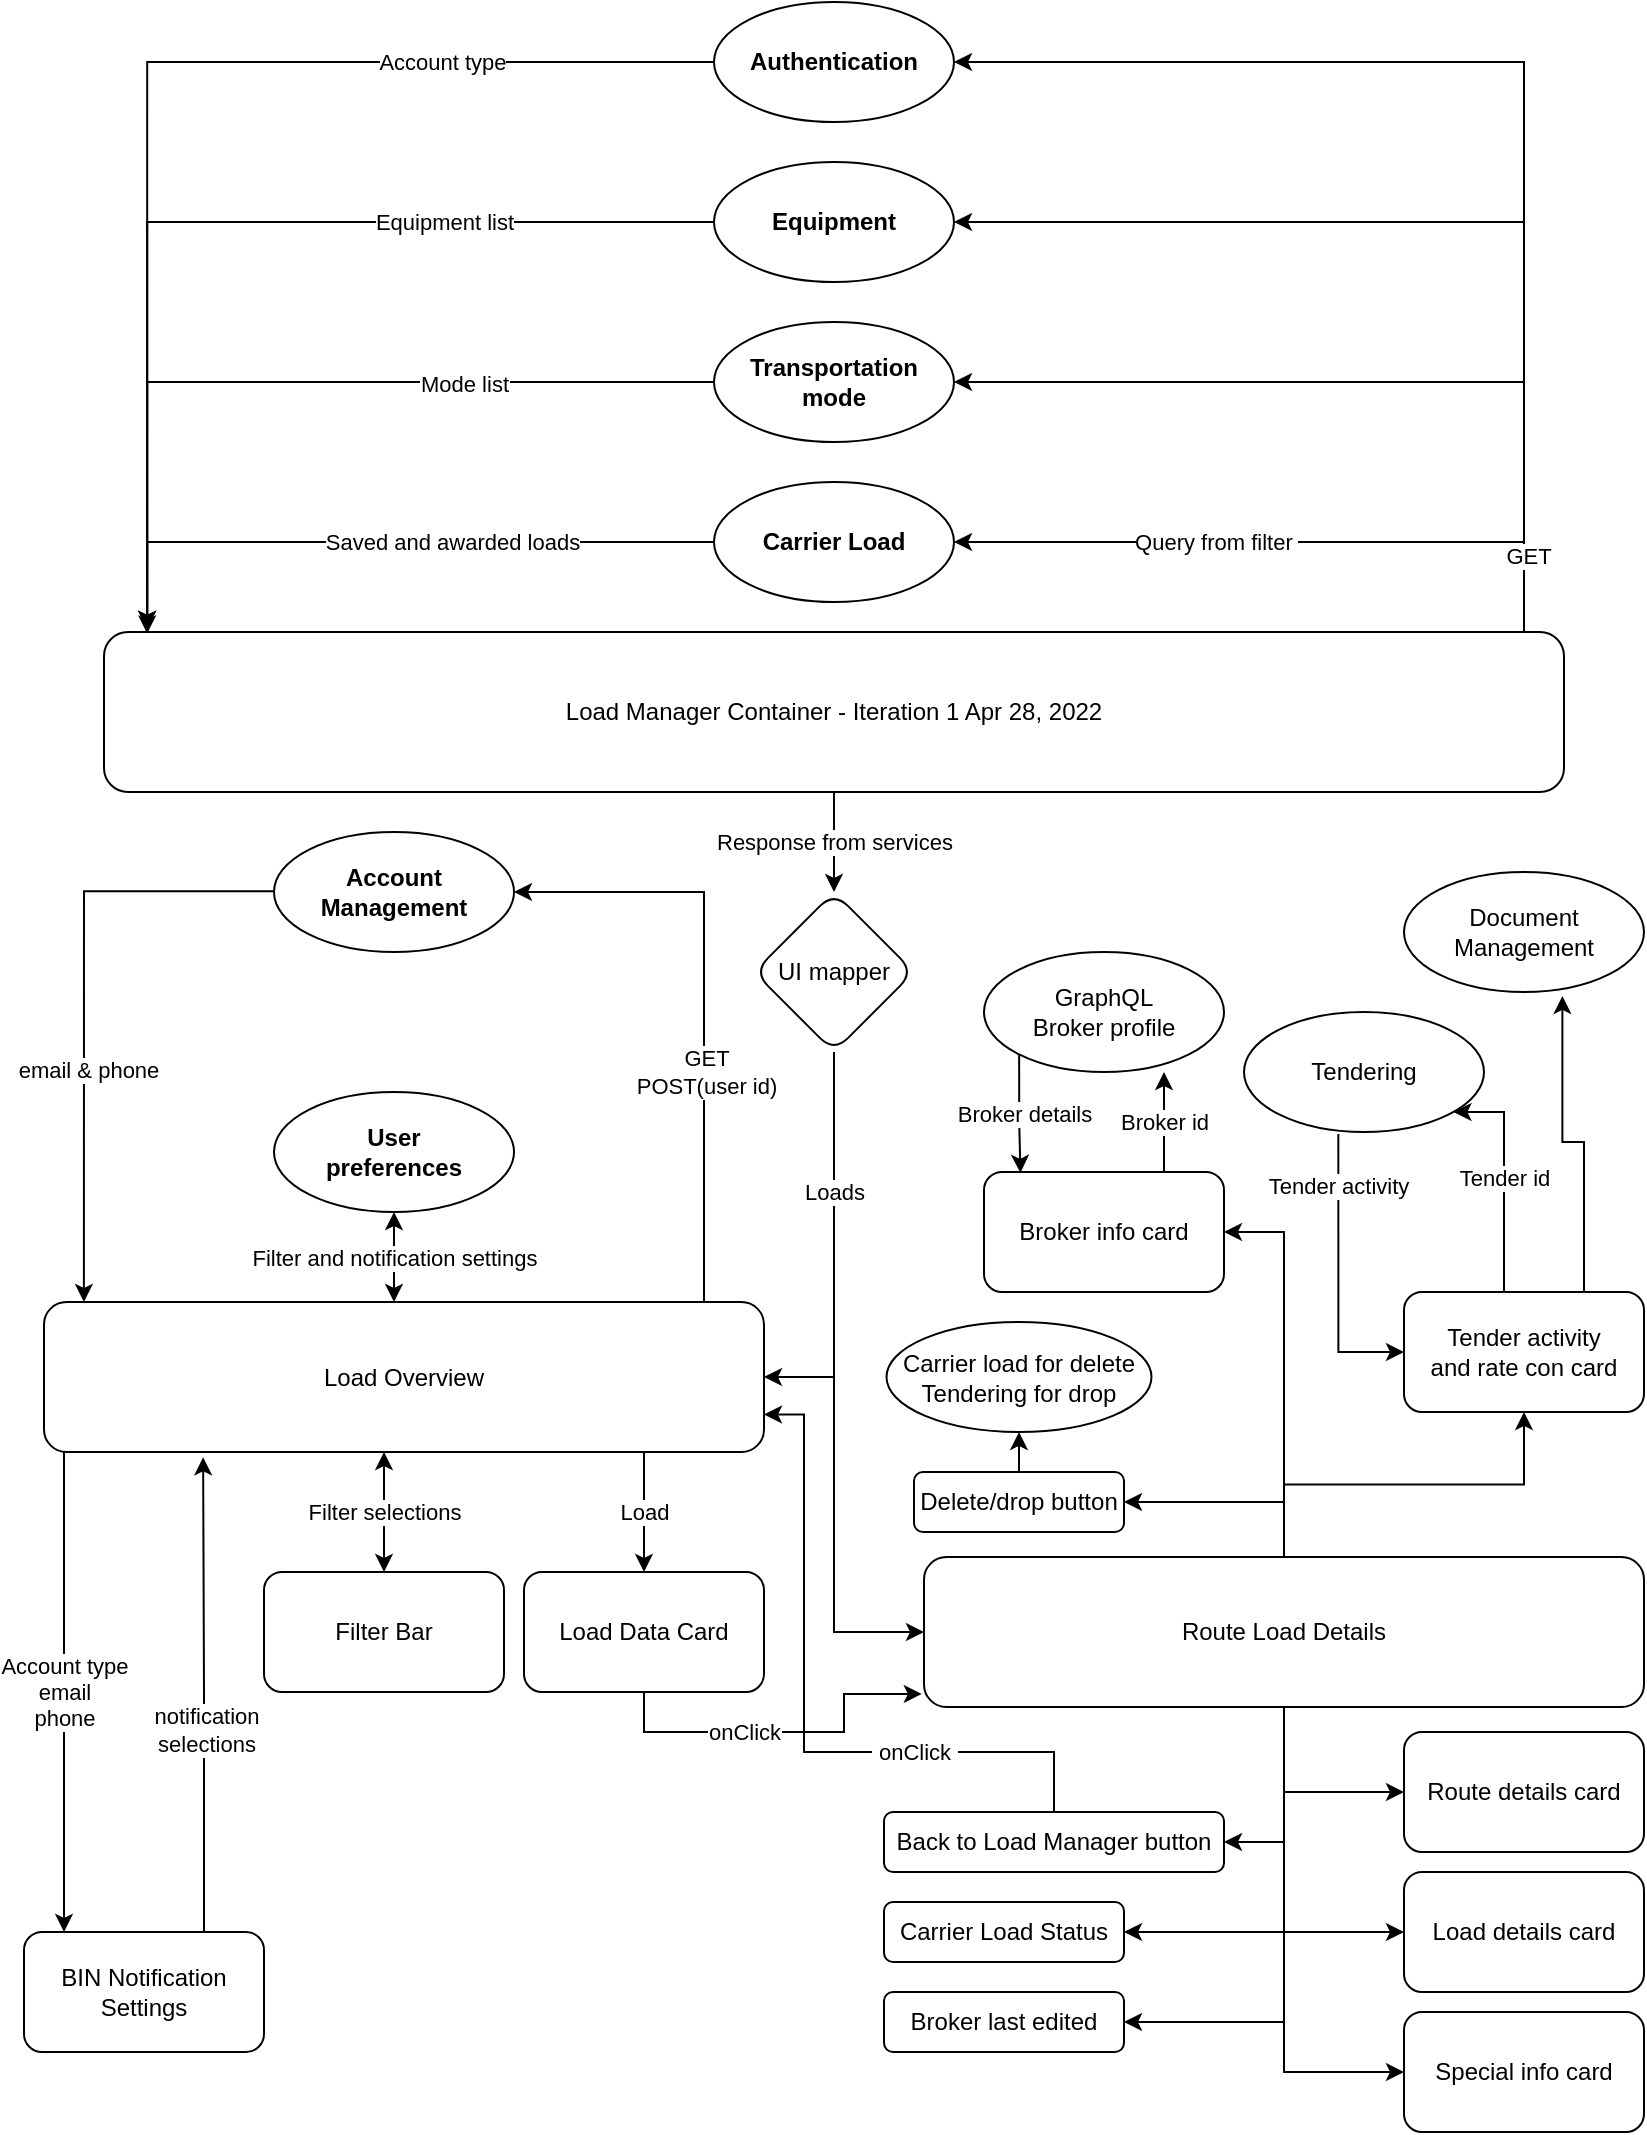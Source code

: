 <mxfile version="17.4.6" type="github">
  <diagram id="Wk8CYTFuplVzRF4KS6Ps" name="Page-1">
    <mxGraphModel dx="850" dy="2353" grid="1" gridSize="10" guides="1" tooltips="1" connect="1" arrows="1" fold="1" page="1" pageScale="1" pageWidth="850" pageHeight="1100" math="0" shadow="0">
      <root>
        <mxCell id="0" />
        <mxCell id="1" parent="0" />
        <mxCell id="cnExMDElmopR4B2y_THm-6" value="" style="edgeStyle=orthogonalEdgeStyle;rounded=0;orthogonalLoop=1;jettySize=auto;html=1;" parent="1" target="cnExMDElmopR4B2y_THm-5" edge="1">
          <mxGeometry relative="1" as="geometry">
            <mxPoint x="770" y="-760" as="sourcePoint" />
            <Array as="points">
              <mxPoint x="770" y="-1045" />
            </Array>
          </mxGeometry>
        </mxCell>
        <mxCell id="cnExMDElmopR4B2y_THm-9" value="" style="edgeStyle=orthogonalEdgeStyle;rounded=0;orthogonalLoop=1;jettySize=auto;html=1;" parent="1" target="cnExMDElmopR4B2y_THm-8" edge="1">
          <mxGeometry relative="1" as="geometry">
            <mxPoint x="770" y="-760" as="sourcePoint" />
            <Array as="points">
              <mxPoint x="770" y="-965" />
            </Array>
          </mxGeometry>
        </mxCell>
        <mxCell id="cnExMDElmopR4B2y_THm-11" value="" style="edgeStyle=orthogonalEdgeStyle;rounded=0;orthogonalLoop=1;jettySize=auto;html=1;" parent="1" target="cnExMDElmopR4B2y_THm-10" edge="1">
          <mxGeometry relative="1" as="geometry">
            <mxPoint x="770" y="-760" as="sourcePoint" />
            <Array as="points">
              <mxPoint x="770" y="-885" />
            </Array>
          </mxGeometry>
        </mxCell>
        <mxCell id="cnExMDElmopR4B2y_THm-13" value="Query from filter&amp;nbsp;" style="edgeStyle=orthogonalEdgeStyle;rounded=0;orthogonalLoop=1;jettySize=auto;html=1;" parent="1" target="cnExMDElmopR4B2y_THm-12" edge="1">
          <mxGeometry x="0.205" relative="1" as="geometry">
            <mxPoint x="770" y="-760" as="sourcePoint" />
            <Array as="points">
              <mxPoint x="770" y="-805" />
            </Array>
            <mxPoint as="offset" />
          </mxGeometry>
        </mxCell>
        <mxCell id="cnExMDElmopR4B2y_THm-24" value="GET" style="edgeLabel;html=1;align=center;verticalAlign=middle;resizable=0;points=[];" parent="cnExMDElmopR4B2y_THm-13" vertex="1" connectable="0">
          <mxGeometry x="-0.769" y="-2" relative="1" as="geometry">
            <mxPoint as="offset" />
          </mxGeometry>
        </mxCell>
        <mxCell id="cnExMDElmopR4B2y_THm-19" value="Account type" style="edgeStyle=orthogonalEdgeStyle;rounded=0;orthogonalLoop=1;jettySize=auto;html=1;exitX=0;exitY=0.5;exitDx=0;exitDy=0;entryX=0.054;entryY=-0.002;entryDx=0;entryDy=0;entryPerimeter=0;" parent="1" source="cnExMDElmopR4B2y_THm-5" edge="1">
          <mxGeometry x="-0.518" relative="1" as="geometry">
            <mxPoint x="81.58" y="-761.57" as="targetPoint" />
            <Array as="points">
              <mxPoint x="82" y="-1045" />
            </Array>
            <mxPoint as="offset" />
          </mxGeometry>
        </mxCell>
        <mxCell id="cnExMDElmopR4B2y_THm-5" value="Authentication" style="ellipse;whiteSpace=wrap;html=1;fontStyle=1;startSize=23;" parent="1" vertex="1">
          <mxGeometry x="365" y="-1075" width="120" height="60" as="geometry" />
        </mxCell>
        <mxCell id="cnExMDElmopR4B2y_THm-20" value="Equipment list" style="edgeStyle=orthogonalEdgeStyle;rounded=0;orthogonalLoop=1;jettySize=auto;html=1;entryX=0.054;entryY=-0.002;entryDx=0;entryDy=0;entryPerimeter=0;" parent="1" source="cnExMDElmopR4B2y_THm-8" edge="1">
          <mxGeometry x="-0.444" relative="1" as="geometry">
            <mxPoint x="81.58" y="-761.57" as="targetPoint" />
            <Array as="points">
              <mxPoint x="82" y="-965" />
            </Array>
            <mxPoint as="offset" />
          </mxGeometry>
        </mxCell>
        <mxCell id="cnExMDElmopR4B2y_THm-8" value="Equipment" style="ellipse;whiteSpace=wrap;html=1;fontStyle=1;startSize=23;" parent="1" vertex="1">
          <mxGeometry x="365" y="-995" width="120" height="60" as="geometry" />
        </mxCell>
        <mxCell id="cnExMDElmopR4B2y_THm-21" style="edgeStyle=orthogonalEdgeStyle;rounded=0;orthogonalLoop=1;jettySize=auto;html=1;exitX=0;exitY=0.5;exitDx=0;exitDy=0;entryX=0.054;entryY=-0.002;entryDx=0;entryDy=0;entryPerimeter=0;" parent="1" source="cnExMDElmopR4B2y_THm-10" edge="1">
          <mxGeometry relative="1" as="geometry">
            <mxPoint x="81.58" y="-761.57" as="targetPoint" />
            <Array as="points">
              <mxPoint x="82" y="-885" />
            </Array>
          </mxGeometry>
        </mxCell>
        <mxCell id="cnExMDElmopR4B2y_THm-23" value="Mode list" style="edgeLabel;html=1;align=center;verticalAlign=middle;resizable=0;points=[];" parent="cnExMDElmopR4B2y_THm-21" vertex="1" connectable="0">
          <mxGeometry x="-0.384" y="1" relative="1" as="geometry">
            <mxPoint as="offset" />
          </mxGeometry>
        </mxCell>
        <mxCell id="cnExMDElmopR4B2y_THm-10" value="Transportation mode" style="ellipse;whiteSpace=wrap;html=1;fontStyle=1;startSize=23;" parent="1" vertex="1">
          <mxGeometry x="365" y="-915" width="120" height="60" as="geometry" />
        </mxCell>
        <mxCell id="cnExMDElmopR4B2y_THm-22" value="Saved and awarded loads" style="edgeStyle=orthogonalEdgeStyle;rounded=0;orthogonalLoop=1;jettySize=auto;html=1;entryX=0.054;entryY=0.001;entryDx=0;entryDy=0;entryPerimeter=0;" parent="1" source="cnExMDElmopR4B2y_THm-12" edge="1">
          <mxGeometry x="-0.203" relative="1" as="geometry">
            <mxPoint x="81.58" y="-759.215" as="targetPoint" />
            <Array as="points">
              <mxPoint x="82" y="-805" />
            </Array>
            <mxPoint as="offset" />
          </mxGeometry>
        </mxCell>
        <mxCell id="cnExMDElmopR4B2y_THm-12" value="Carrier Load" style="ellipse;whiteSpace=wrap;html=1;fontStyle=1;startSize=23;" parent="1" vertex="1">
          <mxGeometry x="365" y="-835" width="120" height="60" as="geometry" />
        </mxCell>
        <mxCell id="cnExMDElmopR4B2y_THm-64" value="Response from services" style="edgeStyle=orthogonalEdgeStyle;rounded=0;orthogonalLoop=1;jettySize=auto;html=1;" parent="1" source="cnExMDElmopR4B2y_THm-48" target="cnExMDElmopR4B2y_THm-63" edge="1">
          <mxGeometry relative="1" as="geometry" />
        </mxCell>
        <mxCell id="cnExMDElmopR4B2y_THm-48" value="Load Manager Container - Iteration 1 Apr 28, 2022" style="rounded=1;whiteSpace=wrap;html=1;" parent="1" vertex="1">
          <mxGeometry x="60" y="-760" width="730" height="80" as="geometry" />
        </mxCell>
        <mxCell id="cnExMDElmopR4B2y_THm-49" value="Account&lt;br&gt;Management" style="ellipse;whiteSpace=wrap;html=1;fontStyle=1;startSize=23;" parent="1" vertex="1">
          <mxGeometry x="145" y="-660" width="120" height="60" as="geometry" />
        </mxCell>
        <mxCell id="cnExMDElmopR4B2y_THm-50" value="" style="edgeStyle=orthogonalEdgeStyle;rounded=0;orthogonalLoop=1;jettySize=auto;html=1;" parent="1" target="cnExMDElmopR4B2y_THm-49" edge="1">
          <mxGeometry relative="1" as="geometry">
            <mxPoint x="360" y="-425" as="sourcePoint" />
            <Array as="points">
              <mxPoint x="360" y="-630" />
            </Array>
          </mxGeometry>
        </mxCell>
        <mxCell id="cnExMDElmopR4B2y_THm-51" value="GET&lt;br&gt;POST(user id)" style="edgeLabel;html=1;align=center;verticalAlign=middle;resizable=0;points=[];" parent="cnExMDElmopR4B2y_THm-50" vertex="1" connectable="0">
          <mxGeometry x="-0.185" y="-1" relative="1" as="geometry">
            <mxPoint y="7" as="offset" />
          </mxGeometry>
        </mxCell>
        <mxCell id="cnExMDElmopR4B2y_THm-52" value="User&lt;br&gt;preferences" style="ellipse;whiteSpace=wrap;html=1;fontStyle=1;startSize=23;" parent="1" vertex="1">
          <mxGeometry x="145" y="-530" width="120" height="60" as="geometry" />
        </mxCell>
        <mxCell id="cnExMDElmopR4B2y_THm-53" value="Filter and notification settings" style="endArrow=classic;startArrow=classic;html=1;rounded=0;entryX=0.5;entryY=1;entryDx=0;entryDy=0;exitX=0.5;exitY=0;exitDx=0;exitDy=0;" parent="1" target="cnExMDElmopR4B2y_THm-52" edge="1">
          <mxGeometry width="50" height="50" relative="1" as="geometry">
            <mxPoint x="205" y="-425" as="sourcePoint" />
            <mxPoint x="490" y="160" as="targetPoint" />
          </mxGeometry>
        </mxCell>
        <mxCell id="cnExMDElmopR4B2y_THm-54" style="edgeStyle=orthogonalEdgeStyle;rounded=0;orthogonalLoop=1;jettySize=auto;html=1;exitX=0;exitY=0.5;exitDx=0;exitDy=0;entryX=0.057;entryY=0.001;entryDx=0;entryDy=0;entryPerimeter=0;" parent="1" edge="1">
          <mxGeometry relative="1" as="geometry">
            <mxPoint x="145" y="-630.37" as="sourcePoint" />
            <mxPoint x="49.95" y="-425" as="targetPoint" />
            <Array as="points">
              <mxPoint x="50" y="-630.37" />
            </Array>
          </mxGeometry>
        </mxCell>
        <mxCell id="cnExMDElmopR4B2y_THm-55" value="email &amp;amp; phone" style="edgeLabel;html=1;align=center;verticalAlign=middle;resizable=0;points=[];" parent="cnExMDElmopR4B2y_THm-54" vertex="1" connectable="0">
          <mxGeometry x="0.016" y="2" relative="1" as="geometry">
            <mxPoint y="32" as="offset" />
          </mxGeometry>
        </mxCell>
        <mxCell id="cnExMDElmopR4B2y_THm-56" value="Load" style="edgeStyle=orthogonalEdgeStyle;rounded=0;orthogonalLoop=1;jettySize=auto;html=1;" parent="1" source="cnExMDElmopR4B2y_THm-58" target="cnExMDElmopR4B2y_THm-59" edge="1">
          <mxGeometry relative="1" as="geometry">
            <Array as="points">
              <mxPoint x="330" y="-320" />
              <mxPoint x="330" y="-320" />
            </Array>
          </mxGeometry>
        </mxCell>
        <mxCell id="cnExMDElmopR4B2y_THm-58" value="Load Overview" style="rounded=1;whiteSpace=wrap;html=1;" parent="1" vertex="1">
          <mxGeometry x="30" y="-425" width="360" height="75" as="geometry" />
        </mxCell>
        <mxCell id="vSgcHttLawU88233gQ-p-2" value="onClick" style="edgeStyle=orthogonalEdgeStyle;rounded=0;orthogonalLoop=1;jettySize=auto;html=1;exitX=0.5;exitY=1;exitDx=0;exitDy=0;entryX=-0.003;entryY=0.913;entryDx=0;entryDy=0;entryPerimeter=0;" edge="1" parent="1" source="cnExMDElmopR4B2y_THm-59" target="cnExMDElmopR4B2y_THm-71">
          <mxGeometry x="-0.213" relative="1" as="geometry">
            <mxPoint as="offset" />
          </mxGeometry>
        </mxCell>
        <mxCell id="cnExMDElmopR4B2y_THm-59" value="Load Data Card" style="whiteSpace=wrap;html=1;rounded=1;" parent="1" vertex="1">
          <mxGeometry x="270" y="-290" width="120" height="60" as="geometry" />
        </mxCell>
        <mxCell id="cnExMDElmopR4B2y_THm-60" value="Filter Bar" style="whiteSpace=wrap;html=1;rounded=1;" parent="1" vertex="1">
          <mxGeometry x="140" y="-290" width="120" height="60" as="geometry" />
        </mxCell>
        <mxCell id="cnExMDElmopR4B2y_THm-68" style="edgeStyle=orthogonalEdgeStyle;rounded=0;orthogonalLoop=1;jettySize=auto;html=1;exitX=0.75;exitY=0;exitDx=0;exitDy=0;entryX=0.221;entryY=1.035;entryDx=0;entryDy=0;entryPerimeter=0;" parent="1" source="cnExMDElmopR4B2y_THm-61" target="cnExMDElmopR4B2y_THm-58" edge="1">
          <mxGeometry relative="1" as="geometry" />
        </mxCell>
        <mxCell id="cnExMDElmopR4B2y_THm-69" value="notification&lt;br&gt;selections" style="edgeLabel;html=1;align=center;verticalAlign=middle;resizable=0;points=[];" parent="cnExMDElmopR4B2y_THm-68" vertex="1" connectable="0">
          <mxGeometry x="-0.154" y="-1" relative="1" as="geometry">
            <mxPoint y="-1" as="offset" />
          </mxGeometry>
        </mxCell>
        <mxCell id="cnExMDElmopR4B2y_THm-61" value="BIN Notification Settings" style="whiteSpace=wrap;html=1;rounded=1;" parent="1" vertex="1">
          <mxGeometry x="20" y="-110" width="120" height="60" as="geometry" />
        </mxCell>
        <mxCell id="cnExMDElmopR4B2y_THm-62" value="Account type&lt;br&gt;email&lt;br&gt;phone" style="edgeStyle=orthogonalEdgeStyle;rounded=0;orthogonalLoop=1;jettySize=auto;html=1;" parent="1" source="cnExMDElmopR4B2y_THm-58" target="cnExMDElmopR4B2y_THm-61" edge="1">
          <mxGeometry relative="1" as="geometry">
            <Array as="points">
              <mxPoint x="40" y="-230" />
              <mxPoint x="40" y="-230" />
            </Array>
          </mxGeometry>
        </mxCell>
        <mxCell id="cnExMDElmopR4B2y_THm-72" value="" style="edgeStyle=orthogonalEdgeStyle;rounded=0;orthogonalLoop=1;jettySize=auto;html=1;" parent="1" source="cnExMDElmopR4B2y_THm-63" target="cnExMDElmopR4B2y_THm-71" edge="1">
          <mxGeometry relative="1" as="geometry">
            <Array as="points">
              <mxPoint x="425" y="-260" />
            </Array>
          </mxGeometry>
        </mxCell>
        <mxCell id="cnExMDElmopR4B2y_THm-63" value="UI mapper" style="rhombus;whiteSpace=wrap;html=1;rounded=1;" parent="1" vertex="1">
          <mxGeometry x="385" y="-630" width="80" height="80" as="geometry" />
        </mxCell>
        <mxCell id="cnExMDElmopR4B2y_THm-67" value="" style="endArrow=classic;startArrow=classic;html=1;rounded=0;exitX=0.5;exitY=0;exitDx=0;exitDy=0;" parent="1" source="cnExMDElmopR4B2y_THm-60" edge="1">
          <mxGeometry width="50" height="50" relative="1" as="geometry">
            <mxPoint x="440" y="-300" as="sourcePoint" />
            <mxPoint x="200" y="-350" as="targetPoint" />
          </mxGeometry>
        </mxCell>
        <mxCell id="cnExMDElmopR4B2y_THm-70" value="Filter selections" style="edgeLabel;html=1;align=center;verticalAlign=middle;resizable=0;points=[];" parent="cnExMDElmopR4B2y_THm-67" vertex="1" connectable="0">
          <mxGeometry x="-0.153" y="-1" relative="1" as="geometry">
            <mxPoint x="-1" y="-5" as="offset" />
          </mxGeometry>
        </mxCell>
        <mxCell id="cnExMDElmopR4B2y_THm-80" value="" style="edgeStyle=orthogonalEdgeStyle;rounded=0;orthogonalLoop=1;jettySize=auto;html=1;" parent="1" source="cnExMDElmopR4B2y_THm-71" target="cnExMDElmopR4B2y_THm-79" edge="1">
          <mxGeometry relative="1" as="geometry">
            <Array as="points">
              <mxPoint x="650" y="-155" />
            </Array>
          </mxGeometry>
        </mxCell>
        <mxCell id="cnExMDElmopR4B2y_THm-86" value="" style="edgeStyle=orthogonalEdgeStyle;rounded=0;orthogonalLoop=1;jettySize=auto;html=1;" parent="1" source="cnExMDElmopR4B2y_THm-71" target="cnExMDElmopR4B2y_THm-85" edge="1">
          <mxGeometry relative="1" as="geometry">
            <Array as="points">
              <mxPoint x="650" y="-110" />
            </Array>
          </mxGeometry>
        </mxCell>
        <mxCell id="cnExMDElmopR4B2y_THm-88" value="" style="edgeStyle=orthogonalEdgeStyle;rounded=0;orthogonalLoop=1;jettySize=auto;html=1;" parent="1" source="cnExMDElmopR4B2y_THm-71" target="cnExMDElmopR4B2y_THm-87" edge="1">
          <mxGeometry relative="1" as="geometry">
            <Array as="points">
              <mxPoint x="650" y="-40" />
            </Array>
          </mxGeometry>
        </mxCell>
        <mxCell id="cnExMDElmopR4B2y_THm-92" value="" style="edgeStyle=orthogonalEdgeStyle;rounded=0;orthogonalLoop=1;jettySize=auto;html=1;" parent="1" source="cnExMDElmopR4B2y_THm-71" target="cnExMDElmopR4B2y_THm-91" edge="1">
          <mxGeometry relative="1" as="geometry">
            <Array as="points">
              <mxPoint x="650" y="-110" />
            </Array>
          </mxGeometry>
        </mxCell>
        <mxCell id="cnExMDElmopR4B2y_THm-94" value="" style="edgeStyle=orthogonalEdgeStyle;rounded=0;orthogonalLoop=1;jettySize=auto;html=1;" parent="1" source="cnExMDElmopR4B2y_THm-71" target="cnExMDElmopR4B2y_THm-93" edge="1">
          <mxGeometry relative="1" as="geometry">
            <Array as="points">
              <mxPoint x="650" y="-65" />
            </Array>
          </mxGeometry>
        </mxCell>
        <mxCell id="cnExMDElmopR4B2y_THm-96" value="" style="edgeStyle=orthogonalEdgeStyle;rounded=0;orthogonalLoop=1;jettySize=auto;html=1;" parent="1" source="cnExMDElmopR4B2y_THm-71" target="cnExMDElmopR4B2y_THm-95" edge="1">
          <mxGeometry relative="1" as="geometry">
            <Array as="points">
              <mxPoint x="650" y="-180" />
            </Array>
          </mxGeometry>
        </mxCell>
        <mxCell id="cnExMDElmopR4B2y_THm-100" value="" style="edgeStyle=orthogonalEdgeStyle;rounded=0;orthogonalLoop=1;jettySize=auto;html=1;" parent="1" source="cnExMDElmopR4B2y_THm-71" target="cnExMDElmopR4B2y_THm-99" edge="1">
          <mxGeometry relative="1" as="geometry">
            <Array as="points">
              <mxPoint x="650" y="-325" />
            </Array>
          </mxGeometry>
        </mxCell>
        <mxCell id="cnExMDElmopR4B2y_THm-106" value="" style="edgeStyle=orthogonalEdgeStyle;rounded=0;orthogonalLoop=1;jettySize=auto;html=1;" parent="1" source="cnExMDElmopR4B2y_THm-71" target="cnExMDElmopR4B2y_THm-105" edge="1">
          <mxGeometry relative="1" as="geometry">
            <Array as="points">
              <mxPoint x="650" y="-460" />
            </Array>
          </mxGeometry>
        </mxCell>
        <mxCell id="cnExMDElmopR4B2y_THm-114" value="" style="edgeStyle=orthogonalEdgeStyle;rounded=0;orthogonalLoop=1;jettySize=auto;html=1;" parent="1" source="cnExMDElmopR4B2y_THm-71" target="cnExMDElmopR4B2y_THm-113" edge="1">
          <mxGeometry relative="1" as="geometry" />
        </mxCell>
        <mxCell id="cnExMDElmopR4B2y_THm-71" value="Route Load Details" style="whiteSpace=wrap;html=1;rounded=1;" parent="1" vertex="1">
          <mxGeometry x="470" y="-297.5" width="360" height="75" as="geometry" />
        </mxCell>
        <mxCell id="cnExMDElmopR4B2y_THm-66" value="Loads" style="edgeStyle=orthogonalEdgeStyle;rounded=0;orthogonalLoop=1;jettySize=auto;html=1;exitX=0.5;exitY=1;exitDx=0;exitDy=0;entryX=1;entryY=0.5;entryDx=0;entryDy=0;" parent="1" source="cnExMDElmopR4B2y_THm-63" target="cnExMDElmopR4B2y_THm-58" edge="1">
          <mxGeometry x="-0.291" relative="1" as="geometry">
            <mxPoint as="offset" />
          </mxGeometry>
        </mxCell>
        <mxCell id="cnExMDElmopR4B2y_THm-97" style="edgeStyle=orthogonalEdgeStyle;rounded=0;orthogonalLoop=1;jettySize=auto;html=1;exitX=0.5;exitY=0;exitDx=0;exitDy=0;entryX=1;entryY=0.75;entryDx=0;entryDy=0;" parent="1" source="cnExMDElmopR4B2y_THm-79" target="cnExMDElmopR4B2y_THm-58" edge="1">
          <mxGeometry relative="1" as="geometry">
            <Array as="points">
              <mxPoint x="535" y="-200" />
              <mxPoint x="410" y="-200" />
              <mxPoint x="410" y="-369" />
            </Array>
          </mxGeometry>
        </mxCell>
        <mxCell id="cnExMDElmopR4B2y_THm-98" value="&amp;nbsp;onClick&amp;nbsp;" style="edgeLabel;html=1;align=center;verticalAlign=middle;resizable=0;points=[];" parent="cnExMDElmopR4B2y_THm-97" vertex="1" connectable="0">
          <mxGeometry x="-0.425" y="1" relative="1" as="geometry">
            <mxPoint x="-1" y="-1" as="offset" />
          </mxGeometry>
        </mxCell>
        <mxCell id="cnExMDElmopR4B2y_THm-79" value="Back to Load Manager button" style="whiteSpace=wrap;html=1;rounded=1;" parent="1" vertex="1">
          <mxGeometry x="450" y="-170" width="170" height="30" as="geometry" />
        </mxCell>
        <mxCell id="cnExMDElmopR4B2y_THm-85" value="Load details card" style="whiteSpace=wrap;html=1;rounded=1;" parent="1" vertex="1">
          <mxGeometry x="710" y="-140" width="120" height="60" as="geometry" />
        </mxCell>
        <mxCell id="cnExMDElmopR4B2y_THm-87" value="Special info card" style="whiteSpace=wrap;html=1;rounded=1;" parent="1" vertex="1">
          <mxGeometry x="710" y="-70" width="120" height="60" as="geometry" />
        </mxCell>
        <mxCell id="cnExMDElmopR4B2y_THm-91" value="Carrier Load Status" style="whiteSpace=wrap;html=1;rounded=1;" parent="1" vertex="1">
          <mxGeometry x="450" y="-125" width="120" height="30" as="geometry" />
        </mxCell>
        <mxCell id="cnExMDElmopR4B2y_THm-93" value="Broker last edited" style="whiteSpace=wrap;html=1;rounded=1;" parent="1" vertex="1">
          <mxGeometry x="450" y="-80" width="120" height="30" as="geometry" />
        </mxCell>
        <mxCell id="cnExMDElmopR4B2y_THm-95" value="Route details card" style="whiteSpace=wrap;html=1;rounded=1;" parent="1" vertex="1">
          <mxGeometry x="710" y="-210" width="120" height="60" as="geometry" />
        </mxCell>
        <mxCell id="cnExMDElmopR4B2y_THm-102" value="" style="edgeStyle=orthogonalEdgeStyle;rounded=0;orthogonalLoop=1;jettySize=auto;html=1;" parent="1" source="cnExMDElmopR4B2y_THm-99" target="cnExMDElmopR4B2y_THm-101" edge="1">
          <mxGeometry relative="1" as="geometry" />
        </mxCell>
        <mxCell id="cnExMDElmopR4B2y_THm-99" value="Delete/drop button" style="whiteSpace=wrap;html=1;rounded=1;" parent="1" vertex="1">
          <mxGeometry x="465" y="-340" width="105" height="30" as="geometry" />
        </mxCell>
        <mxCell id="cnExMDElmopR4B2y_THm-101" value="Carrier load for delete&lt;br&gt;Tendering for drop" style="ellipse;whiteSpace=wrap;html=1;rounded=1;" parent="1" vertex="1">
          <mxGeometry x="451.25" y="-415" width="132.5" height="55" as="geometry" />
        </mxCell>
        <mxCell id="cnExMDElmopR4B2y_THm-110" value="Broker id" style="edgeStyle=orthogonalEdgeStyle;rounded=0;orthogonalLoop=1;jettySize=auto;html=1;exitX=0.75;exitY=0;exitDx=0;exitDy=0;entryX=0.75;entryY=1;entryDx=0;entryDy=0;entryPerimeter=0;" parent="1" source="cnExMDElmopR4B2y_THm-105" target="cnExMDElmopR4B2y_THm-107" edge="1">
          <mxGeometry relative="1" as="geometry" />
        </mxCell>
        <mxCell id="cnExMDElmopR4B2y_THm-105" value="Broker info card" style="whiteSpace=wrap;html=1;rounded=1;" parent="1" vertex="1">
          <mxGeometry x="500" y="-490" width="120" height="60" as="geometry" />
        </mxCell>
        <mxCell id="cnExMDElmopR4B2y_THm-111" style="edgeStyle=orthogonalEdgeStyle;rounded=0;orthogonalLoop=1;jettySize=auto;html=1;exitX=0;exitY=1;exitDx=0;exitDy=0;entryX=0.152;entryY=0.007;entryDx=0;entryDy=0;entryPerimeter=0;" parent="1" source="cnExMDElmopR4B2y_THm-107" target="cnExMDElmopR4B2y_THm-105" edge="1">
          <mxGeometry relative="1" as="geometry" />
        </mxCell>
        <mxCell id="cnExMDElmopR4B2y_THm-112" value="Broker details" style="edgeLabel;html=1;align=center;verticalAlign=middle;resizable=0;points=[];" parent="cnExMDElmopR4B2y_THm-111" vertex="1" connectable="0">
          <mxGeometry x="0.009" y="2" relative="1" as="geometry">
            <mxPoint as="offset" />
          </mxGeometry>
        </mxCell>
        <mxCell id="cnExMDElmopR4B2y_THm-107" value="GraphQL&lt;br&gt;Broker profile" style="ellipse;whiteSpace=wrap;html=1;rounded=1;" parent="1" vertex="1">
          <mxGeometry x="500" y="-600" width="120" height="60" as="geometry" />
        </mxCell>
        <mxCell id="cnExMDElmopR4B2y_THm-117" value="Tender id" style="edgeStyle=orthogonalEdgeStyle;rounded=0;orthogonalLoop=1;jettySize=auto;html=1;" parent="1" source="cnExMDElmopR4B2y_THm-113" target="cnExMDElmopR4B2y_THm-116" edge="1">
          <mxGeometry relative="1" as="geometry">
            <Array as="points">
              <mxPoint x="760" y="-520" />
            </Array>
          </mxGeometry>
        </mxCell>
        <mxCell id="cnExMDElmopR4B2y_THm-122" style="edgeStyle=orthogonalEdgeStyle;rounded=0;orthogonalLoop=1;jettySize=auto;html=1;exitX=0.75;exitY=0;exitDx=0;exitDy=0;entryX=0.66;entryY=1.033;entryDx=0;entryDy=0;entryPerimeter=0;" parent="1" source="cnExMDElmopR4B2y_THm-113" target="cnExMDElmopR4B2y_THm-118" edge="1">
          <mxGeometry relative="1" as="geometry" />
        </mxCell>
        <mxCell id="cnExMDElmopR4B2y_THm-113" value="Tender activity&lt;br&gt;and rate con card" style="whiteSpace=wrap;html=1;rounded=1;" parent="1" vertex="1">
          <mxGeometry x="710" y="-430" width="120" height="60" as="geometry" />
        </mxCell>
        <mxCell id="cnExMDElmopR4B2y_THm-120" style="edgeStyle=orthogonalEdgeStyle;rounded=0;orthogonalLoop=1;jettySize=auto;html=1;entryX=0;entryY=0.5;entryDx=0;entryDy=0;exitX=0.393;exitY=1.017;exitDx=0;exitDy=0;exitPerimeter=0;" parent="1" source="cnExMDElmopR4B2y_THm-116" target="cnExMDElmopR4B2y_THm-113" edge="1">
          <mxGeometry relative="1" as="geometry" />
        </mxCell>
        <mxCell id="cnExMDElmopR4B2y_THm-121" value="Tender activity" style="edgeLabel;html=1;align=center;verticalAlign=middle;resizable=0;points=[];" parent="cnExMDElmopR4B2y_THm-120" vertex="1" connectable="0">
          <mxGeometry x="-0.63" relative="1" as="geometry">
            <mxPoint as="offset" />
          </mxGeometry>
        </mxCell>
        <mxCell id="cnExMDElmopR4B2y_THm-116" value="Tendering" style="ellipse;whiteSpace=wrap;html=1;rounded=1;" parent="1" vertex="1">
          <mxGeometry x="630" y="-570" width="120" height="60" as="geometry" />
        </mxCell>
        <mxCell id="cnExMDElmopR4B2y_THm-118" value="Document&lt;br&gt;Management" style="ellipse;whiteSpace=wrap;html=1;rounded=1;" parent="1" vertex="1">
          <mxGeometry x="710" y="-640" width="120" height="60" as="geometry" />
        </mxCell>
      </root>
    </mxGraphModel>
  </diagram>
</mxfile>
